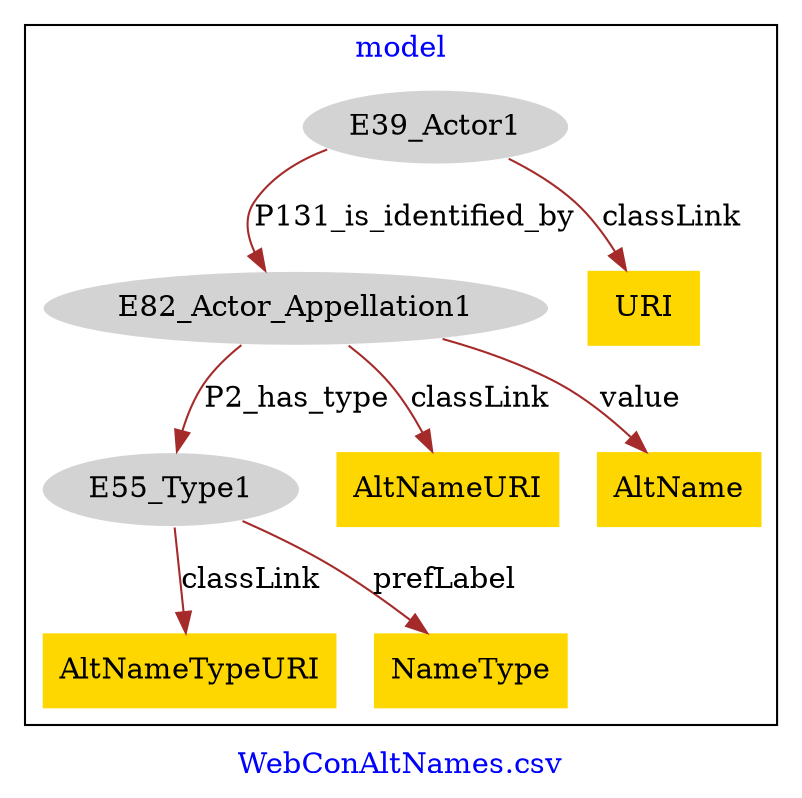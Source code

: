 digraph n0 {
fontcolor="blue"
remincross="true"
label="WebConAltNames.csv"
subgraph cluster {
label="model"
n2[style="filled",color="white",fillcolor="lightgray",label="E39_Actor1"];
n3[style="filled",color="white",fillcolor="lightgray",label="E82_Actor_Appellation1"];
n4[style="filled",color="white",fillcolor="lightgray",label="E55_Type1"];
n5[shape="plaintext",style="filled",fillcolor="gold",label="URI"];
n6[shape="plaintext",style="filled",fillcolor="gold",label="AltNameURI"];
n7[shape="plaintext",style="filled",fillcolor="gold",label="AltName"];
n8[shape="plaintext",style="filled",fillcolor="gold",label="AltNameTypeURI"];
n9[shape="plaintext",style="filled",fillcolor="gold",label="NameType"];
}
n2 -> n3[color="brown",fontcolor="black",label="P131_is_identified_by"]
n3 -> n4[color="brown",fontcolor="black",label="P2_has_type"]
n2 -> n5[color="brown",fontcolor="black",label="classLink"]
n3 -> n6[color="brown",fontcolor="black",label="classLink"]
n3 -> n7[color="brown",fontcolor="black",label="value"]
n4 -> n8[color="brown",fontcolor="black",label="classLink"]
n4 -> n9[color="brown",fontcolor="black",label="prefLabel"]
}
